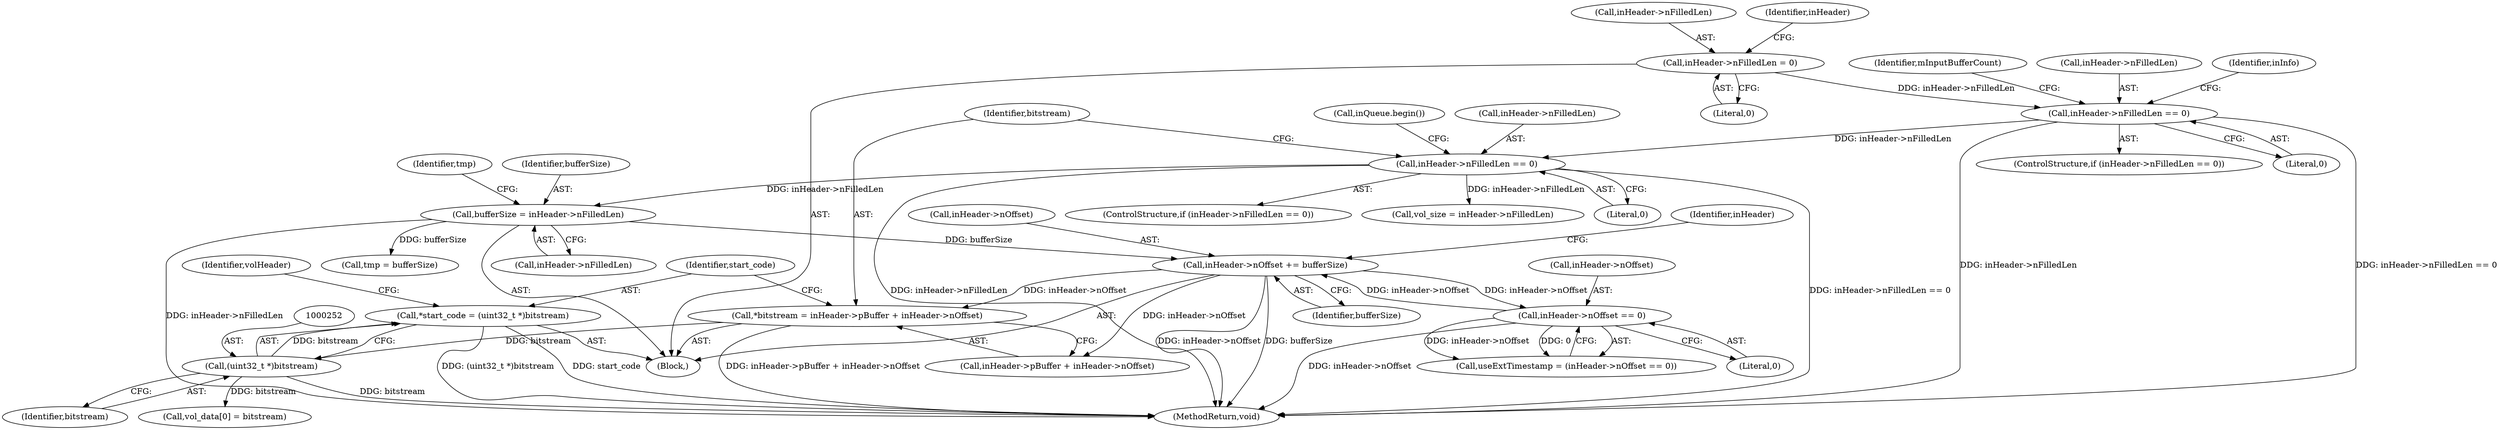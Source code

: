 digraph "0_Android_c48ef757cc50906e8726a3bebc3b60716292cdba@pointer" {
"1000249" [label="(Call,*start_code = (uint32_t *)bitstream)"];
"1000251" [label="(Call,(uint32_t *)bitstream)"];
"1000239" [label="(Call,*bitstream = inHeader->pBuffer + inHeader->nOffset)"];
"1000618" [label="(Call,inHeader->nOffset += bufferSize)"];
"1000506" [label="(Call,bufferSize = inHeader->nFilledLen)"];
"1000169" [label="(Call,inHeader->nFilledLen == 0)"];
"1000648" [label="(Call,inHeader->nFilledLen == 0)"];
"1000623" [label="(Call,inHeader->nFilledLen = 0)"];
"1000483" [label="(Call,inHeader->nOffset == 0)"];
"1000256" [label="(Identifier,volHeader)"];
"1000249" [label="(Call,*start_code = (uint32_t *)bitstream)"];
"1000652" [label="(Literal,0)"];
"1000508" [label="(Call,inHeader->nFilledLen)"];
"1000241" [label="(Call,inHeader->pBuffer + inHeader->nOffset)"];
"1000240" [label="(Identifier,bitstream)"];
"1000487" [label="(Literal,0)"];
"1000170" [label="(Call,inHeader->nFilledLen)"];
"1000624" [label="(Call,inHeader->nFilledLen)"];
"1000168" [label="(ControlStructure,if (inHeader->nFilledLen == 0))"];
"1000250" [label="(Identifier,start_code)"];
"1000176" [label="(Call,inQueue.begin())"];
"1000506" [label="(Call,bufferSize = inHeader->nFilledLen)"];
"1000625" [label="(Identifier,inHeader)"];
"1000649" [label="(Call,inHeader->nFilledLen)"];
"1000297" [label="(Call,vol_size = inHeader->nFilledLen)"];
"1000622" [label="(Identifier,bufferSize)"];
"1000627" [label="(Literal,0)"];
"1000507" [label="(Identifier,bufferSize)"];
"1000253" [label="(Identifier,bitstream)"];
"1000292" [label="(Call,vol_data[0] = bitstream)"];
"1000619" [label="(Call,inHeader->nOffset)"];
"1000631" [label="(Identifier,inHeader)"];
"1000618" [label="(Call,inHeader->nOffset += bufferSize)"];
"1000512" [label="(Call,tmp = bufferSize)"];
"1000656" [label="(Identifier,inInfo)"];
"1000670" [label="(Identifier,mInputBufferCount)"];
"1000481" [label="(Call,useExtTimestamp = (inHeader->nOffset == 0))"];
"1000717" [label="(MethodReturn,void)"];
"1000169" [label="(Call,inHeader->nFilledLen == 0)"];
"1000623" [label="(Call,inHeader->nFilledLen = 0)"];
"1000173" [label="(Literal,0)"];
"1000251" [label="(Call,(uint32_t *)bitstream)"];
"1000239" [label="(Call,*bitstream = inHeader->pBuffer + inHeader->nOffset)"];
"1000648" [label="(Call,inHeader->nFilledLen == 0)"];
"1000129" [label="(Block,)"];
"1000484" [label="(Call,inHeader->nOffset)"];
"1000647" [label="(ControlStructure,if (inHeader->nFilledLen == 0))"];
"1000513" [label="(Identifier,tmp)"];
"1000483" [label="(Call,inHeader->nOffset == 0)"];
"1000249" -> "1000129"  [label="AST: "];
"1000249" -> "1000251"  [label="CFG: "];
"1000250" -> "1000249"  [label="AST: "];
"1000251" -> "1000249"  [label="AST: "];
"1000256" -> "1000249"  [label="CFG: "];
"1000249" -> "1000717"  [label="DDG: (uint32_t *)bitstream"];
"1000249" -> "1000717"  [label="DDG: start_code"];
"1000251" -> "1000249"  [label="DDG: bitstream"];
"1000251" -> "1000253"  [label="CFG: "];
"1000252" -> "1000251"  [label="AST: "];
"1000253" -> "1000251"  [label="AST: "];
"1000251" -> "1000717"  [label="DDG: bitstream"];
"1000239" -> "1000251"  [label="DDG: bitstream"];
"1000251" -> "1000292"  [label="DDG: bitstream"];
"1000239" -> "1000129"  [label="AST: "];
"1000239" -> "1000241"  [label="CFG: "];
"1000240" -> "1000239"  [label="AST: "];
"1000241" -> "1000239"  [label="AST: "];
"1000250" -> "1000239"  [label="CFG: "];
"1000239" -> "1000717"  [label="DDG: inHeader->pBuffer + inHeader->nOffset"];
"1000618" -> "1000239"  [label="DDG: inHeader->nOffset"];
"1000618" -> "1000129"  [label="AST: "];
"1000618" -> "1000622"  [label="CFG: "];
"1000619" -> "1000618"  [label="AST: "];
"1000622" -> "1000618"  [label="AST: "];
"1000625" -> "1000618"  [label="CFG: "];
"1000618" -> "1000717"  [label="DDG: bufferSize"];
"1000618" -> "1000717"  [label="DDG: inHeader->nOffset"];
"1000618" -> "1000241"  [label="DDG: inHeader->nOffset"];
"1000618" -> "1000483"  [label="DDG: inHeader->nOffset"];
"1000506" -> "1000618"  [label="DDG: bufferSize"];
"1000483" -> "1000618"  [label="DDG: inHeader->nOffset"];
"1000506" -> "1000129"  [label="AST: "];
"1000506" -> "1000508"  [label="CFG: "];
"1000507" -> "1000506"  [label="AST: "];
"1000508" -> "1000506"  [label="AST: "];
"1000513" -> "1000506"  [label="CFG: "];
"1000506" -> "1000717"  [label="DDG: inHeader->nFilledLen"];
"1000169" -> "1000506"  [label="DDG: inHeader->nFilledLen"];
"1000506" -> "1000512"  [label="DDG: bufferSize"];
"1000169" -> "1000168"  [label="AST: "];
"1000169" -> "1000173"  [label="CFG: "];
"1000170" -> "1000169"  [label="AST: "];
"1000173" -> "1000169"  [label="AST: "];
"1000176" -> "1000169"  [label="CFG: "];
"1000240" -> "1000169"  [label="CFG: "];
"1000169" -> "1000717"  [label="DDG: inHeader->nFilledLen == 0"];
"1000169" -> "1000717"  [label="DDG: inHeader->nFilledLen"];
"1000648" -> "1000169"  [label="DDG: inHeader->nFilledLen"];
"1000169" -> "1000297"  [label="DDG: inHeader->nFilledLen"];
"1000648" -> "1000647"  [label="AST: "];
"1000648" -> "1000652"  [label="CFG: "];
"1000649" -> "1000648"  [label="AST: "];
"1000652" -> "1000648"  [label="AST: "];
"1000656" -> "1000648"  [label="CFG: "];
"1000670" -> "1000648"  [label="CFG: "];
"1000648" -> "1000717"  [label="DDG: inHeader->nFilledLen == 0"];
"1000648" -> "1000717"  [label="DDG: inHeader->nFilledLen"];
"1000623" -> "1000648"  [label="DDG: inHeader->nFilledLen"];
"1000623" -> "1000129"  [label="AST: "];
"1000623" -> "1000627"  [label="CFG: "];
"1000624" -> "1000623"  [label="AST: "];
"1000627" -> "1000623"  [label="AST: "];
"1000631" -> "1000623"  [label="CFG: "];
"1000483" -> "1000481"  [label="AST: "];
"1000483" -> "1000487"  [label="CFG: "];
"1000484" -> "1000483"  [label="AST: "];
"1000487" -> "1000483"  [label="AST: "];
"1000481" -> "1000483"  [label="CFG: "];
"1000483" -> "1000717"  [label="DDG: inHeader->nOffset"];
"1000483" -> "1000481"  [label="DDG: inHeader->nOffset"];
"1000483" -> "1000481"  [label="DDG: 0"];
}
